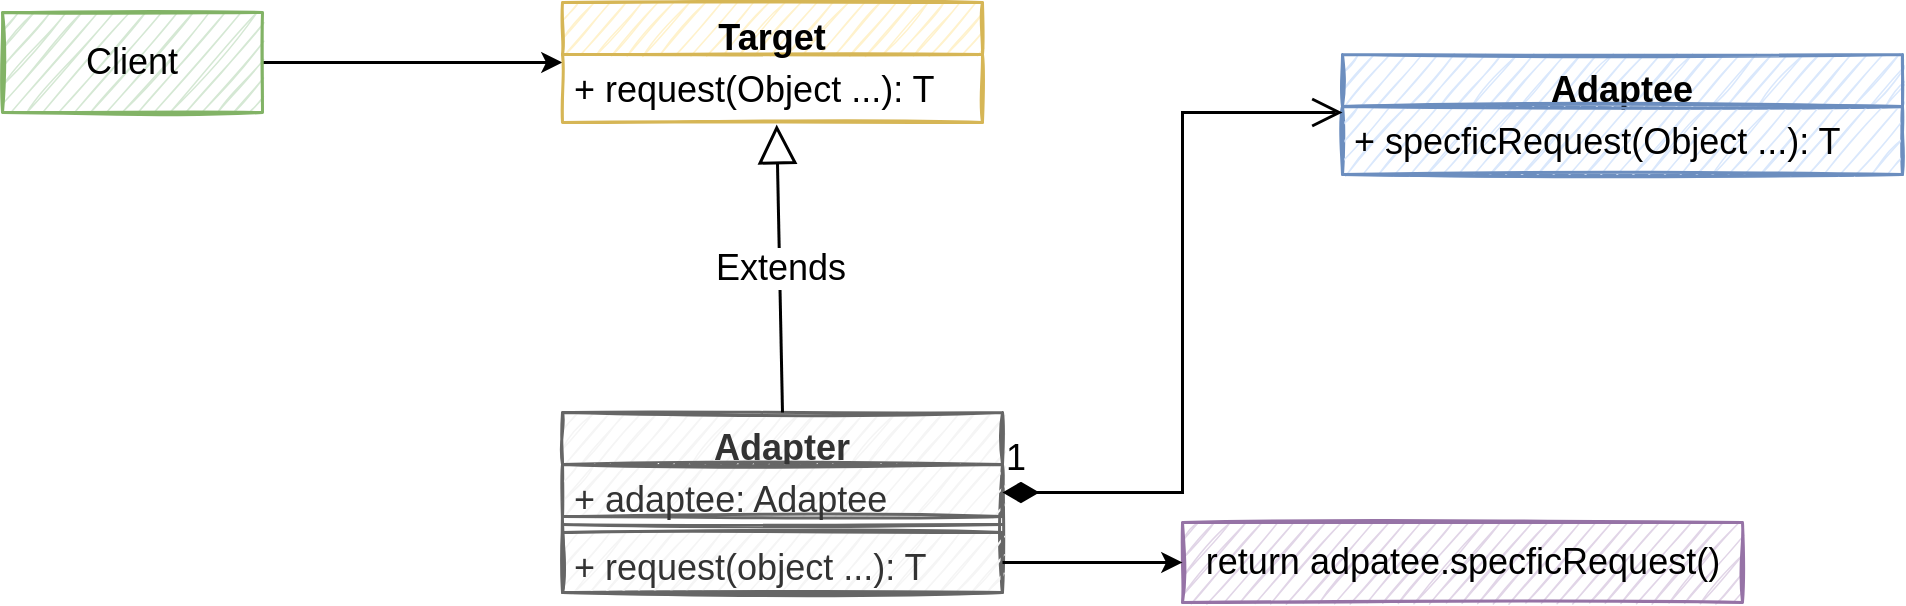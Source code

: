 <mxfile version="20.2.3" type="device"><diagram id="NGm_nT88N8FqhTaewvkt" name="第 1 页"><mxGraphModel dx="2249" dy="878" grid="1" gridSize="10" guides="1" tooltips="1" connect="1" arrows="1" fold="1" page="1" pageScale="1" pageWidth="827" pageHeight="1169" math="0" shadow="0"><root><mxCell id="0"/><mxCell id="1" parent="0"/><mxCell id="3Kd8qAY1Hy1a7BOQ-IAU-22" style="edgeStyle=orthogonalEdgeStyle;rounded=0;orthogonalLoop=1;jettySize=auto;html=1;exitX=1;exitY=0.5;exitDx=0;exitDy=0;entryX=0;entryY=0.118;entryDx=0;entryDy=0;entryPerimeter=0;fontSize=18;strokeWidth=1.5;" edge="1" parent="1" source="71tZlg1oUFOGQ1304Mce-2" target="3Kd8qAY1Hy1a7BOQ-IAU-6"><mxGeometry relative="1" as="geometry"/></mxCell><mxCell id="71tZlg1oUFOGQ1304Mce-2" value="Client" style="rounded=0;whiteSpace=wrap;html=1;fontSize=18;strokeWidth=1.5;fillColor=#d5e8d4;strokeColor=#82b366;sketch=1;" parent="1" vertex="1"><mxGeometry x="-30" y="170" width="130" height="50" as="geometry"/></mxCell><mxCell id="3Kd8qAY1Hy1a7BOQ-IAU-3" value="Target" style="swimlane;fontStyle=1;align=center;verticalAlign=top;childLayout=stackLayout;horizontal=1;startSize=26;horizontalStack=0;resizeParent=1;resizeParentMax=0;resizeLast=0;collapsible=1;marginBottom=0;fontSize=18;strokeWidth=1.5;fillColor=#fff2cc;strokeColor=#d6b656;sketch=1;" vertex="1" parent="1"><mxGeometry x="250" y="165" width="210" height="60" as="geometry"/></mxCell><mxCell id="3Kd8qAY1Hy1a7BOQ-IAU-6" value="+ request(Object ...): T" style="text;strokeColor=none;fillColor=none;align=left;verticalAlign=top;spacingLeft=4;spacingRight=4;overflow=hidden;rotatable=0;points=[[0,0.5],[1,0.5]];portConstraint=eastwest;fontSize=18;strokeWidth=1.5;" vertex="1" parent="3Kd8qAY1Hy1a7BOQ-IAU-3"><mxGeometry y="26" width="210" height="34" as="geometry"/></mxCell><mxCell id="3Kd8qAY1Hy1a7BOQ-IAU-11" value="Adapter" style="swimlane;fontStyle=1;align=center;verticalAlign=top;childLayout=stackLayout;horizontal=1;startSize=26;horizontalStack=0;resizeParent=1;resizeParentMax=0;resizeLast=0;collapsible=1;marginBottom=0;fontSize=18;strokeWidth=1.5;fillColor=#f5f5f5;strokeColor=#666666;sketch=1;fontColor=#333333;" vertex="1" parent="1"><mxGeometry x="250" y="370" width="220" height="90" as="geometry"/></mxCell><mxCell id="3Kd8qAY1Hy1a7BOQ-IAU-12" value="+ adaptee: Adaptee" style="text;strokeColor=#666666;fillColor=#f5f5f5;align=left;verticalAlign=top;spacingLeft=4;spacingRight=4;overflow=hidden;rotatable=0;points=[[0,0.5],[1,0.5]];portConstraint=eastwest;fontSize=18;strokeWidth=1.5;sketch=1;fontColor=#333333;" vertex="1" parent="3Kd8qAY1Hy1a7BOQ-IAU-11"><mxGeometry y="26" width="220" height="26" as="geometry"/></mxCell><mxCell id="3Kd8qAY1Hy1a7BOQ-IAU-13" value="" style="line;strokeWidth=1.5;fillColor=#f5f5f5;align=left;verticalAlign=middle;spacingTop=-1;spacingLeft=3;spacingRight=3;rotatable=0;labelPosition=right;points=[];portConstraint=eastwest;fontSize=18;strokeColor=#666666;sketch=1;fontColor=#333333;" vertex="1" parent="3Kd8qAY1Hy1a7BOQ-IAU-11"><mxGeometry y="52" width="220" height="8" as="geometry"/></mxCell><mxCell id="3Kd8qAY1Hy1a7BOQ-IAU-14" value="+ request(object ...): T" style="text;strokeColor=#666666;fillColor=#f5f5f5;align=left;verticalAlign=top;spacingLeft=4;spacingRight=4;overflow=hidden;rotatable=0;points=[[0,0.5],[1,0.5]];portConstraint=eastwest;fontSize=18;strokeWidth=1.5;sketch=1;fontColor=#333333;" vertex="1" parent="3Kd8qAY1Hy1a7BOQ-IAU-11"><mxGeometry y="60" width="220" height="30" as="geometry"/></mxCell><mxCell id="3Kd8qAY1Hy1a7BOQ-IAU-15" value="Adaptee" style="swimlane;fontStyle=1;align=center;verticalAlign=top;childLayout=stackLayout;horizontal=1;startSize=26;horizontalStack=0;resizeParent=1;resizeParentMax=0;resizeLast=0;collapsible=1;marginBottom=0;fontSize=18;strokeWidth=1.5;fillColor=#dae8fc;strokeColor=#6c8ebf;sketch=1;" vertex="1" parent="1"><mxGeometry x="640" y="191" width="280" height="60" as="geometry"/></mxCell><mxCell id="3Kd8qAY1Hy1a7BOQ-IAU-18" value="+ specficRequest(Object ...): T" style="text;strokeColor=#6c8ebf;fillColor=#dae8fc;align=left;verticalAlign=top;spacingLeft=4;spacingRight=4;overflow=hidden;rotatable=0;points=[[0,0.5],[1,0.5]];portConstraint=eastwest;fontSize=18;strokeWidth=1.5;sketch=1;" vertex="1" parent="3Kd8qAY1Hy1a7BOQ-IAU-15"><mxGeometry y="26" width="280" height="34" as="geometry"/></mxCell><mxCell id="3Kd8qAY1Hy1a7BOQ-IAU-20" value="Extends" style="endArrow=block;endSize=16;endFill=0;html=1;rounded=0;fontSize=18;entryX=0.51;entryY=1.029;entryDx=0;entryDy=0;entryPerimeter=0;exitX=0.5;exitY=0;exitDx=0;exitDy=0;strokeWidth=1.5;" edge="1" parent="1" source="3Kd8qAY1Hy1a7BOQ-IAU-11" target="3Kd8qAY1Hy1a7BOQ-IAU-6"><mxGeometry width="160" relative="1" as="geometry"><mxPoint x="230" y="360" as="sourcePoint"/><mxPoint x="390" y="360" as="targetPoint"/></mxGeometry></mxCell><mxCell id="3Kd8qAY1Hy1a7BOQ-IAU-23" value="return adpatee.specficRequest()" style="html=1;fontSize=18;strokeWidth=1.5;fillColor=#e1d5e7;strokeColor=#9673a6;sketch=1;" vertex="1" parent="1"><mxGeometry x="560" y="425" width="280" height="40" as="geometry"/></mxCell><mxCell id="3Kd8qAY1Hy1a7BOQ-IAU-24" style="edgeStyle=orthogonalEdgeStyle;rounded=0;orthogonalLoop=1;jettySize=auto;html=1;exitX=1;exitY=0.5;exitDx=0;exitDy=0;entryX=0;entryY=0.5;entryDx=0;entryDy=0;fontSize=18;strokeWidth=1.5;" edge="1" parent="1" source="3Kd8qAY1Hy1a7BOQ-IAU-14" target="3Kd8qAY1Hy1a7BOQ-IAU-23"><mxGeometry relative="1" as="geometry"/></mxCell><mxCell id="3Kd8qAY1Hy1a7BOQ-IAU-25" value="1" style="endArrow=open;html=1;endSize=12;startArrow=diamondThin;startSize=14;startFill=1;edgeStyle=orthogonalEdgeStyle;align=left;verticalAlign=bottom;rounded=0;fontSize=18;strokeWidth=1.5;entryX=0;entryY=0.088;entryDx=0;entryDy=0;entryPerimeter=0;" edge="1" parent="1" target="3Kd8qAY1Hy1a7BOQ-IAU-18"><mxGeometry x="-1" y="3" relative="1" as="geometry"><mxPoint x="470" y="410" as="sourcePoint"/><mxPoint x="630" y="410" as="targetPoint"/><Array as="points"><mxPoint x="560" y="410"/><mxPoint x="560" y="220"/></Array></mxGeometry></mxCell></root></mxGraphModel></diagram></mxfile>